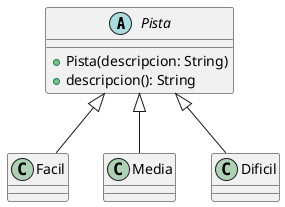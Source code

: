 @startuml

abstract class Pista {
    + Pista(descripcion: String)
    + descripcion(): String
}

class Facil extends Pista
class Media extends Pista
class Dificil extends Pista

@enduml
